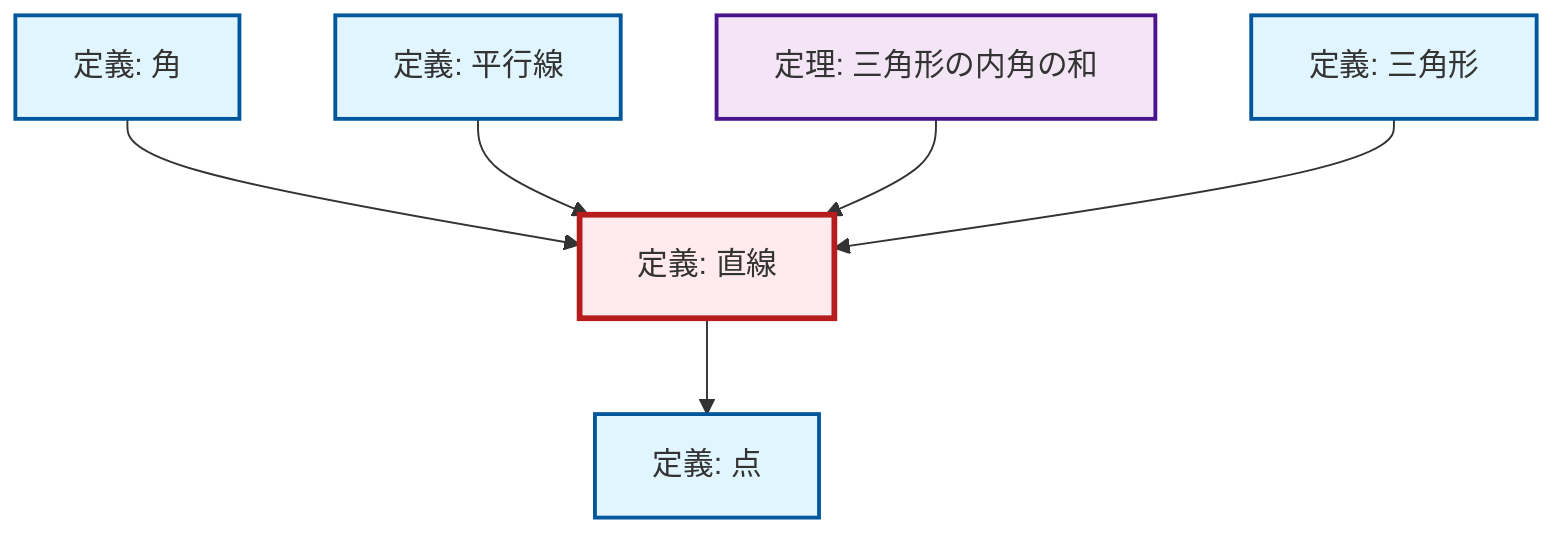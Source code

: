 graph TD
    classDef definition fill:#e1f5fe,stroke:#01579b,stroke-width:2px
    classDef theorem fill:#f3e5f5,stroke:#4a148c,stroke-width:2px
    classDef axiom fill:#fff3e0,stroke:#e65100,stroke-width:2px
    classDef example fill:#e8f5e9,stroke:#1b5e20,stroke-width:2px
    classDef current fill:#ffebee,stroke:#b71c1c,stroke-width:3px
    def-parallel["定義: 平行線"]:::definition
    def-angle["定義: 角"]:::definition
    def-line["定義: 直線"]:::definition
    def-point["定義: 点"]:::definition
    thm-angle-sum-triangle["定理: 三角形の内角の和"]:::theorem
    def-triangle["定義: 三角形"]:::definition
    def-angle --> def-line
    def-parallel --> def-line
    thm-angle-sum-triangle --> def-line
    def-triangle --> def-line
    def-line --> def-point
    class def-line current